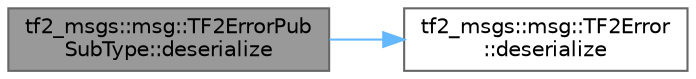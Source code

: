digraph "tf2_msgs::msg::TF2ErrorPubSubType::deserialize"
{
 // INTERACTIVE_SVG=YES
 // LATEX_PDF_SIZE
  bgcolor="transparent";
  edge [fontname=Helvetica,fontsize=10,labelfontname=Helvetica,labelfontsize=10];
  node [fontname=Helvetica,fontsize=10,shape=box,height=0.2,width=0.4];
  rankdir="LR";
  Node1 [id="Node000001",label="tf2_msgs::msg::TF2ErrorPub\lSubType::deserialize",height=0.2,width=0.4,color="gray40", fillcolor="grey60", style="filled", fontcolor="black",tooltip=" "];
  Node1 -> Node2 [id="edge1_Node000001_Node000002",color="steelblue1",style="solid",tooltip=" "];
  Node2 [id="Node000002",label="tf2_msgs::msg::TF2Error\l::deserialize",height=0.2,width=0.4,color="grey40", fillcolor="white", style="filled",URL="$df/da6/classtf2__msgs_1_1msg_1_1TF2Error.html#a6b286513b61c941ed6175121ff9e50cf",tooltip="This function deserializes an object using CDR serialization."];
}
